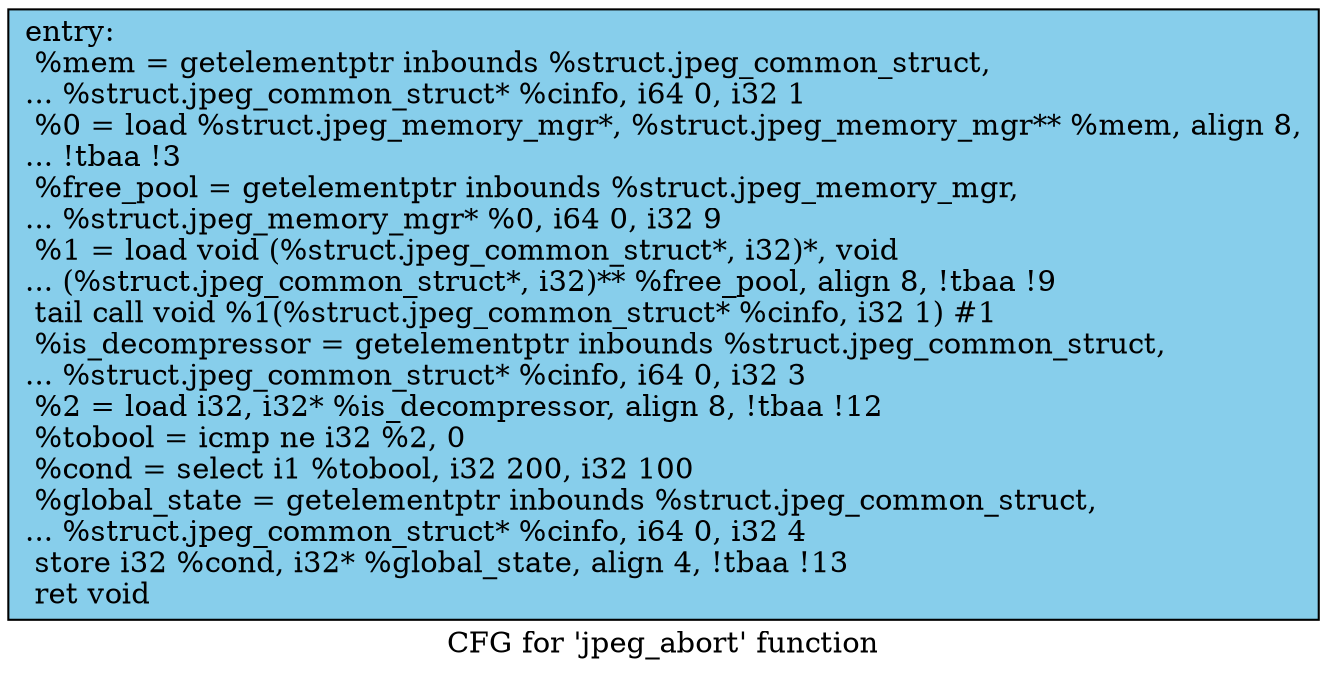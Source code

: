 digraph "CFG for 'jpeg_abort' function" {
	label="CFG for 'jpeg_abort' function";

	Node0x697b3f0 [shape=record, style = filled, fillcolor = skyblue, label="{entry:\l  %mem = getelementptr inbounds %struct.jpeg_common_struct,\l... %struct.jpeg_common_struct* %cinfo, i64 0, i32 1\l  %0 = load %struct.jpeg_memory_mgr*, %struct.jpeg_memory_mgr** %mem, align 8,\l... !tbaa !3\l  %free_pool = getelementptr inbounds %struct.jpeg_memory_mgr,\l... %struct.jpeg_memory_mgr* %0, i64 0, i32 9\l  %1 = load void (%struct.jpeg_common_struct*, i32)*, void\l... (%struct.jpeg_common_struct*, i32)** %free_pool, align 8, !tbaa !9\l  tail call void %1(%struct.jpeg_common_struct* %cinfo, i32 1) #1\l  %is_decompressor = getelementptr inbounds %struct.jpeg_common_struct,\l... %struct.jpeg_common_struct* %cinfo, i64 0, i32 3\l  %2 = load i32, i32* %is_decompressor, align 8, !tbaa !12\l  %tobool = icmp ne i32 %2, 0\l  %cond = select i1 %tobool, i32 200, i32 100\l  %global_state = getelementptr inbounds %struct.jpeg_common_struct,\l... %struct.jpeg_common_struct* %cinfo, i64 0, i32 4\l  store i32 %cond, i32* %global_state, align 4, !tbaa !13\l  ret void\l}"];
}
